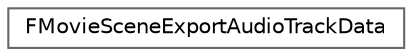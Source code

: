 digraph "Graphical Class Hierarchy"
{
 // INTERACTIVE_SVG=YES
 // LATEX_PDF_SIZE
  bgcolor="transparent";
  edge [fontname=Helvetica,fontsize=10,labelfontname=Helvetica,labelfontsize=10];
  node [fontname=Helvetica,fontsize=10,shape=box,height=0.2,width=0.4];
  rankdir="LR";
  Node0 [id="Node000000",label="FMovieSceneExportAudioTrackData",height=0.2,width=0.4,color="grey40", fillcolor="white", style="filled",URL="$d7/d6b/structFMovieSceneExportAudioTrackData.html",tooltip=" "];
}
